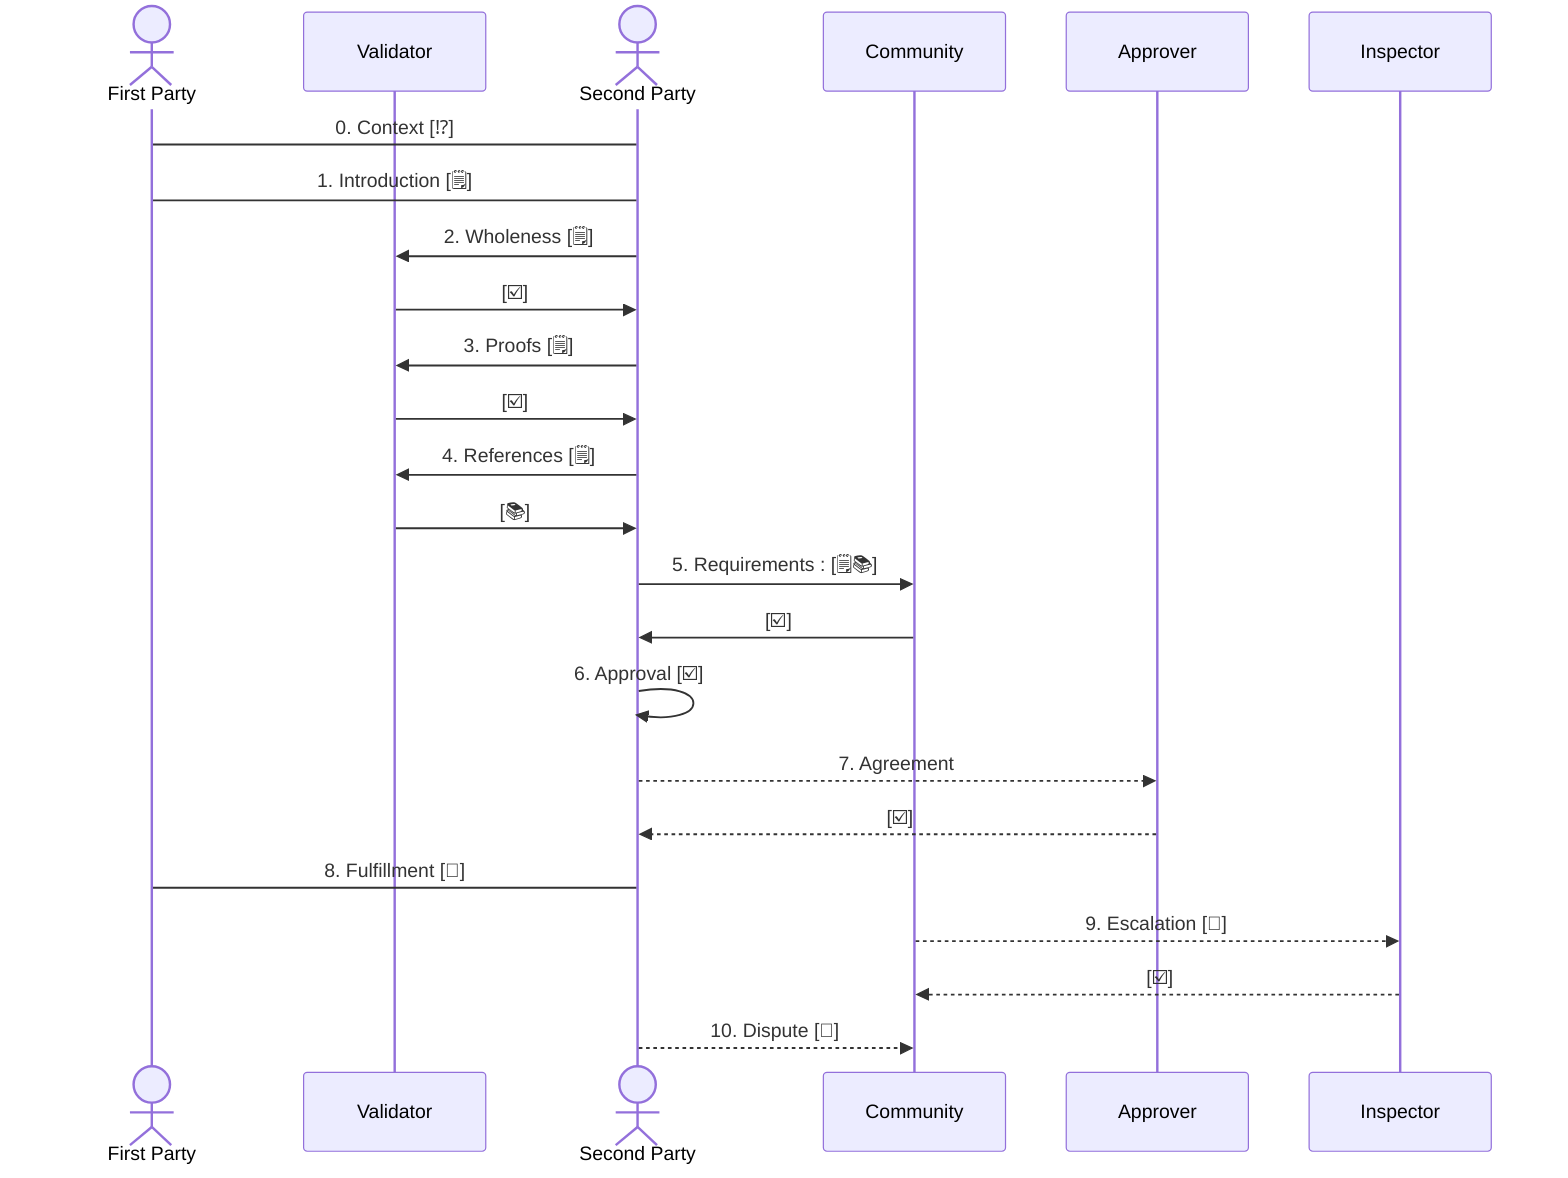 sequenceDiagram
    actor First Party
    participant Validator
    actor Second Party
    First Party->Second Party: 0. Context [⁉️]
    First Party->Second Party: 1. Introduction [🗒️]
    Second Party->>Validator: 2. Wholeness [🗒️]
    Validator->>Second Party: [☑️]
    Second Party->>Validator: 3. Proofs [🗒️]
    Validator->>Second Party: [☑️]
    Second Party->>Validator: 4. References [🗒️]
    Validator->>Second Party: [📚]
    Second Party->>Community: 5. Requirements : [🗒️📚]
    Community->>Second Party: [☑️]
    Second Party->>Second Party: 6. Approval [☑️]
    Second Party-->>Approver: 7. Agreement
    Approver-->>Second Party: [☑️]
    First Party->Second Party: 8. Fulfillment [📕]
    Community-->>Inspector: 9. Escalation [📕]
    Inspector-->>Community: [☑️]
    Second Party-->>Community: 10. Dispute [📖]
